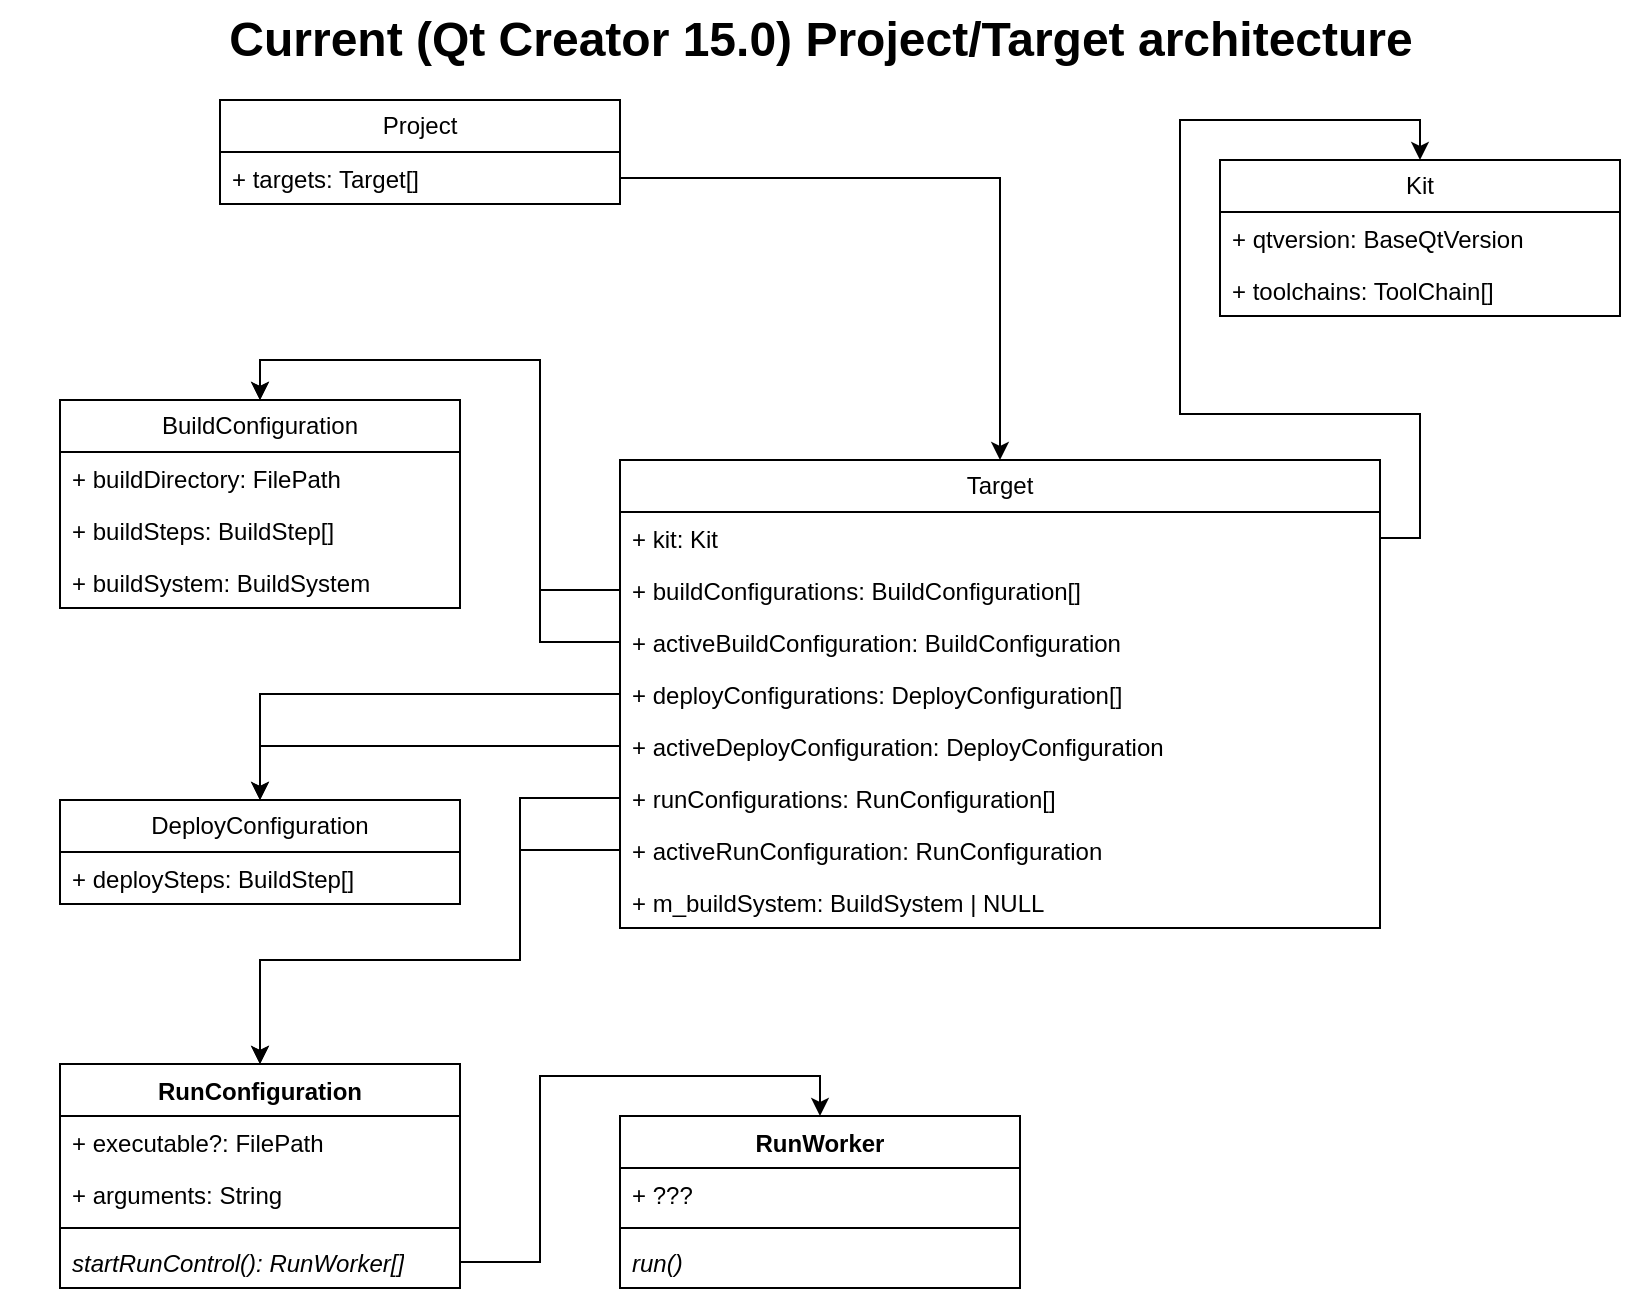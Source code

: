 <mxfile version="26.0.7">
  <diagram name="Page-1" id="dZCiaJe-z2yJ-_4LmDBX">
    <mxGraphModel dx="2901" dy="1121" grid="1" gridSize="10" guides="1" tooltips="1" connect="1" arrows="1" fold="1" page="1" pageScale="1" pageWidth="827" pageHeight="1169" math="0" shadow="0">
      <root>
        <mxCell id="0" />
        <mxCell id="1" parent="0" />
        <mxCell id="RRX-0_YOLqgGEz27wZm4-1" value="Project" style="swimlane;fontStyle=0;childLayout=stackLayout;horizontal=1;startSize=26;fillColor=none;horizontalStack=0;resizeParent=1;resizeParentMax=0;resizeLast=0;collapsible=1;marginBottom=0;whiteSpace=wrap;html=1;" vertex="1" parent="1">
          <mxGeometry x="-717" y="60" width="200" height="52" as="geometry" />
        </mxCell>
        <mxCell id="RRX-0_YOLqgGEz27wZm4-2" value="+ targets: Target[]" style="text;strokeColor=none;fillColor=none;align=left;verticalAlign=top;spacingLeft=4;spacingRight=4;overflow=hidden;rotatable=0;points=[[0,0.5],[1,0.5]];portConstraint=eastwest;whiteSpace=wrap;html=1;" vertex="1" parent="RRX-0_YOLqgGEz27wZm4-1">
          <mxGeometry y="26" width="200" height="26" as="geometry" />
        </mxCell>
        <mxCell id="RRX-0_YOLqgGEz27wZm4-3" value="Kit" style="swimlane;fontStyle=0;childLayout=stackLayout;horizontal=1;startSize=26;fillColor=none;horizontalStack=0;resizeParent=1;resizeParentMax=0;resizeLast=0;collapsible=1;marginBottom=0;whiteSpace=wrap;html=1;" vertex="1" parent="1">
          <mxGeometry x="-217" y="90" width="200" height="78" as="geometry" />
        </mxCell>
        <mxCell id="RRX-0_YOLqgGEz27wZm4-4" value="+ qtversion: BaseQtVersion" style="text;strokeColor=none;fillColor=none;align=left;verticalAlign=top;spacingLeft=4;spacingRight=4;overflow=hidden;rotatable=0;points=[[0,0.5],[1,0.5]];portConstraint=eastwest;whiteSpace=wrap;html=1;" vertex="1" parent="RRX-0_YOLqgGEz27wZm4-3">
          <mxGeometry y="26" width="200" height="26" as="geometry" />
        </mxCell>
        <mxCell id="RRX-0_YOLqgGEz27wZm4-5" value="+ toolchains: ToolChain[]" style="text;strokeColor=none;fillColor=none;align=left;verticalAlign=top;spacingLeft=4;spacingRight=4;overflow=hidden;rotatable=0;points=[[0,0.5],[1,0.5]];portConstraint=eastwest;whiteSpace=wrap;html=1;" vertex="1" parent="RRX-0_YOLqgGEz27wZm4-3">
          <mxGeometry y="52" width="200" height="26" as="geometry" />
        </mxCell>
        <mxCell id="RRX-0_YOLqgGEz27wZm4-6" value="Target" style="swimlane;fontStyle=0;childLayout=stackLayout;horizontal=1;startSize=26;fillColor=none;horizontalStack=0;resizeParent=1;resizeParentMax=0;resizeLast=0;collapsible=1;marginBottom=0;whiteSpace=wrap;html=1;" vertex="1" parent="1">
          <mxGeometry x="-517" y="240" width="380" height="234" as="geometry" />
        </mxCell>
        <mxCell id="RRX-0_YOLqgGEz27wZm4-7" value="+ kit: Kit" style="text;strokeColor=none;fillColor=none;align=left;verticalAlign=top;spacingLeft=4;spacingRight=4;overflow=hidden;rotatable=0;points=[[0,0.5],[1,0.5]];portConstraint=eastwest;whiteSpace=wrap;html=1;" vertex="1" parent="RRX-0_YOLqgGEz27wZm4-6">
          <mxGeometry y="26" width="380" height="26" as="geometry" />
        </mxCell>
        <mxCell id="RRX-0_YOLqgGEz27wZm4-8" value="+ buildConfigurations: BuildConfiguration[]" style="text;strokeColor=none;fillColor=none;align=left;verticalAlign=top;spacingLeft=4;spacingRight=4;overflow=hidden;rotatable=0;points=[[0,0.5],[1,0.5]];portConstraint=eastwest;whiteSpace=wrap;html=1;" vertex="1" parent="RRX-0_YOLqgGEz27wZm4-6">
          <mxGeometry y="52" width="380" height="26" as="geometry" />
        </mxCell>
        <mxCell id="RRX-0_YOLqgGEz27wZm4-9" value="+ activeBuildConfiguration: BuildConfiguration" style="text;strokeColor=none;fillColor=none;align=left;verticalAlign=top;spacingLeft=4;spacingRight=4;overflow=hidden;rotatable=0;points=[[0,0.5],[1,0.5]];portConstraint=eastwest;whiteSpace=wrap;html=1;" vertex="1" parent="RRX-0_YOLqgGEz27wZm4-6">
          <mxGeometry y="78" width="380" height="26" as="geometry" />
        </mxCell>
        <mxCell id="RRX-0_YOLqgGEz27wZm4-10" value="+ deployConfigurations: DeployConfiguration[]" style="text;strokeColor=none;fillColor=none;align=left;verticalAlign=top;spacingLeft=4;spacingRight=4;overflow=hidden;rotatable=0;points=[[0,0.5],[1,0.5]];portConstraint=eastwest;whiteSpace=wrap;html=1;" vertex="1" parent="RRX-0_YOLqgGEz27wZm4-6">
          <mxGeometry y="104" width="380" height="26" as="geometry" />
        </mxCell>
        <mxCell id="RRX-0_YOLqgGEz27wZm4-11" value="+ activeDeployConfiguration: DeployConfiguration" style="text;strokeColor=none;fillColor=none;align=left;verticalAlign=top;spacingLeft=4;spacingRight=4;overflow=hidden;rotatable=0;points=[[0,0.5],[1,0.5]];portConstraint=eastwest;whiteSpace=wrap;html=1;" vertex="1" parent="RRX-0_YOLqgGEz27wZm4-6">
          <mxGeometry y="130" width="380" height="26" as="geometry" />
        </mxCell>
        <mxCell id="RRX-0_YOLqgGEz27wZm4-12" value="+ runConfigurations: RunConfiguration[]" style="text;strokeColor=none;fillColor=none;align=left;verticalAlign=top;spacingLeft=4;spacingRight=4;overflow=hidden;rotatable=0;points=[[0,0.5],[1,0.5]];portConstraint=eastwest;whiteSpace=wrap;html=1;" vertex="1" parent="RRX-0_YOLqgGEz27wZm4-6">
          <mxGeometry y="156" width="380" height="26" as="geometry" />
        </mxCell>
        <mxCell id="RRX-0_YOLqgGEz27wZm4-13" value="&lt;div&gt;+ activeRunConfiguration: RunConfiguration&lt;/div&gt;" style="text;strokeColor=none;fillColor=none;align=left;verticalAlign=top;spacingLeft=4;spacingRight=4;overflow=hidden;rotatable=0;points=[[0,0.5],[1,0.5]];portConstraint=eastwest;whiteSpace=wrap;html=1;" vertex="1" parent="RRX-0_YOLqgGEz27wZm4-6">
          <mxGeometry y="182" width="380" height="26" as="geometry" />
        </mxCell>
        <mxCell id="RRX-0_YOLqgGEz27wZm4-14" value="&lt;div&gt;+ m_buildSystem: BuildSystem | NULL&lt;/div&gt;" style="text;strokeColor=none;fillColor=none;align=left;verticalAlign=top;spacingLeft=4;spacingRight=4;overflow=hidden;rotatable=0;points=[[0,0.5],[1,0.5]];portConstraint=eastwest;whiteSpace=wrap;html=1;" vertex="1" parent="RRX-0_YOLqgGEz27wZm4-6">
          <mxGeometry y="208" width="380" height="26" as="geometry" />
        </mxCell>
        <mxCell id="RRX-0_YOLqgGEz27wZm4-15" style="edgeStyle=orthogonalEdgeStyle;rounded=0;orthogonalLoop=1;jettySize=auto;html=1;exitX=1;exitY=0.5;exitDx=0;exitDy=0;" edge="1" parent="1" source="RRX-0_YOLqgGEz27wZm4-2" target="RRX-0_YOLqgGEz27wZm4-6">
          <mxGeometry relative="1" as="geometry" />
        </mxCell>
        <mxCell id="RRX-0_YOLqgGEz27wZm4-16" style="edgeStyle=orthogonalEdgeStyle;rounded=0;orthogonalLoop=1;jettySize=auto;html=1;exitX=1;exitY=0.5;exitDx=0;exitDy=0;entryX=0.5;entryY=0;entryDx=0;entryDy=0;" edge="1" parent="1" source="RRX-0_YOLqgGEz27wZm4-7" target="RRX-0_YOLqgGEz27wZm4-3">
          <mxGeometry relative="1" as="geometry" />
        </mxCell>
        <mxCell id="RRX-0_YOLqgGEz27wZm4-17" value="BuildConfiguration" style="swimlane;fontStyle=0;childLayout=stackLayout;horizontal=1;startSize=26;fillColor=none;horizontalStack=0;resizeParent=1;resizeParentMax=0;resizeLast=0;collapsible=1;marginBottom=0;whiteSpace=wrap;html=1;" vertex="1" parent="1">
          <mxGeometry x="-797" y="210" width="200" height="104" as="geometry" />
        </mxCell>
        <mxCell id="RRX-0_YOLqgGEz27wZm4-18" value="+ buildDirectory: FilePath" style="text;strokeColor=none;fillColor=none;align=left;verticalAlign=top;spacingLeft=4;spacingRight=4;overflow=hidden;rotatable=0;points=[[0,0.5],[1,0.5]];portConstraint=eastwest;whiteSpace=wrap;html=1;" vertex="1" parent="RRX-0_YOLqgGEz27wZm4-17">
          <mxGeometry y="26" width="200" height="26" as="geometry" />
        </mxCell>
        <mxCell id="RRX-0_YOLqgGEz27wZm4-19" value="+ buildSteps: BuildStep[]" style="text;strokeColor=none;fillColor=none;align=left;verticalAlign=top;spacingLeft=4;spacingRight=4;overflow=hidden;rotatable=0;points=[[0,0.5],[1,0.5]];portConstraint=eastwest;whiteSpace=wrap;html=1;" vertex="1" parent="RRX-0_YOLqgGEz27wZm4-17">
          <mxGeometry y="52" width="200" height="26" as="geometry" />
        </mxCell>
        <mxCell id="RRX-0_YOLqgGEz27wZm4-20" value="+ buildSystem: BuildSystem" style="text;strokeColor=none;fillColor=none;align=left;verticalAlign=top;spacingLeft=4;spacingRight=4;overflow=hidden;rotatable=0;points=[[0,0.5],[1,0.5]];portConstraint=eastwest;whiteSpace=wrap;html=1;" vertex="1" parent="RRX-0_YOLqgGEz27wZm4-17">
          <mxGeometry y="78" width="200" height="26" as="geometry" />
        </mxCell>
        <mxCell id="RRX-0_YOLqgGEz27wZm4-21" value="DeployConfiguration" style="swimlane;fontStyle=0;childLayout=stackLayout;horizontal=1;startSize=26;fillColor=none;horizontalStack=0;resizeParent=1;resizeParentMax=0;resizeLast=0;collapsible=1;marginBottom=0;whiteSpace=wrap;html=1;" vertex="1" parent="1">
          <mxGeometry x="-797" y="410" width="200" height="52" as="geometry" />
        </mxCell>
        <mxCell id="RRX-0_YOLqgGEz27wZm4-22" value="+ deploySteps: BuildStep[]" style="text;strokeColor=none;fillColor=none;align=left;verticalAlign=top;spacingLeft=4;spacingRight=4;overflow=hidden;rotatable=0;points=[[0,0.5],[1,0.5]];portConstraint=eastwest;whiteSpace=wrap;html=1;" vertex="1" parent="RRX-0_YOLqgGEz27wZm4-21">
          <mxGeometry y="26" width="200" height="26" as="geometry" />
        </mxCell>
        <mxCell id="RRX-0_YOLqgGEz27wZm4-23" value="RunConfiguration" style="swimlane;fontStyle=1;align=center;verticalAlign=top;childLayout=stackLayout;horizontal=1;startSize=26;horizontalStack=0;resizeParent=1;resizeParentMax=0;resizeLast=0;collapsible=1;marginBottom=0;whiteSpace=wrap;html=1;" vertex="1" parent="1">
          <mxGeometry x="-797" y="542" width="200" height="112" as="geometry" />
        </mxCell>
        <mxCell id="RRX-0_YOLqgGEz27wZm4-24" value="+ executable?: FilePath" style="text;strokeColor=none;fillColor=none;align=left;verticalAlign=top;spacingLeft=4;spacingRight=4;overflow=hidden;rotatable=0;points=[[0,0.5],[1,0.5]];portConstraint=eastwest;whiteSpace=wrap;html=1;" vertex="1" parent="RRX-0_YOLqgGEz27wZm4-23">
          <mxGeometry y="26" width="200" height="26" as="geometry" />
        </mxCell>
        <mxCell id="RRX-0_YOLqgGEz27wZm4-25" value="+ arguments: String" style="text;strokeColor=none;fillColor=none;align=left;verticalAlign=top;spacingLeft=4;spacingRight=4;overflow=hidden;rotatable=0;points=[[0,0.5],[1,0.5]];portConstraint=eastwest;whiteSpace=wrap;html=1;" vertex="1" parent="RRX-0_YOLqgGEz27wZm4-23">
          <mxGeometry y="52" width="200" height="26" as="geometry" />
        </mxCell>
        <mxCell id="RRX-0_YOLqgGEz27wZm4-26" value="" style="line;strokeWidth=1;fillColor=none;align=left;verticalAlign=middle;spacingTop=-1;spacingLeft=3;spacingRight=3;rotatable=0;labelPosition=right;points=[];portConstraint=eastwest;strokeColor=inherit;" vertex="1" parent="RRX-0_YOLqgGEz27wZm4-23">
          <mxGeometry y="78" width="200" height="8" as="geometry" />
        </mxCell>
        <mxCell id="RRX-0_YOLqgGEz27wZm4-27" value="startRunControl(): RunWorker[]" style="text;strokeColor=none;fillColor=none;align=left;verticalAlign=top;spacingLeft=4;spacingRight=4;overflow=hidden;rotatable=0;points=[[0,0.5],[1,0.5]];portConstraint=eastwest;whiteSpace=wrap;html=1;fontStyle=2" vertex="1" parent="RRX-0_YOLqgGEz27wZm4-23">
          <mxGeometry y="86" width="200" height="26" as="geometry" />
        </mxCell>
        <mxCell id="RRX-0_YOLqgGEz27wZm4-28" style="edgeStyle=orthogonalEdgeStyle;rounded=0;orthogonalLoop=1;jettySize=auto;html=1;exitX=0;exitY=0.5;exitDx=0;exitDy=0;entryX=0.5;entryY=0;entryDx=0;entryDy=0;" edge="1" parent="1" source="RRX-0_YOLqgGEz27wZm4-8" target="RRX-0_YOLqgGEz27wZm4-17">
          <mxGeometry relative="1" as="geometry" />
        </mxCell>
        <mxCell id="RRX-0_YOLqgGEz27wZm4-29" style="edgeStyle=orthogonalEdgeStyle;rounded=0;orthogonalLoop=1;jettySize=auto;html=1;exitX=0;exitY=0.5;exitDx=0;exitDy=0;entryX=0.5;entryY=0;entryDx=0;entryDy=0;" edge="1" parent="1" source="RRX-0_YOLqgGEz27wZm4-9" target="RRX-0_YOLqgGEz27wZm4-17">
          <mxGeometry relative="1" as="geometry" />
        </mxCell>
        <mxCell id="RRX-0_YOLqgGEz27wZm4-30" style="edgeStyle=orthogonalEdgeStyle;rounded=0;orthogonalLoop=1;jettySize=auto;html=1;exitX=0;exitY=0.5;exitDx=0;exitDy=0;entryX=0.5;entryY=0;entryDx=0;entryDy=0;" edge="1" parent="1" source="RRX-0_YOLqgGEz27wZm4-10" target="RRX-0_YOLqgGEz27wZm4-21">
          <mxGeometry relative="1" as="geometry" />
        </mxCell>
        <mxCell id="RRX-0_YOLqgGEz27wZm4-31" style="edgeStyle=orthogonalEdgeStyle;rounded=0;orthogonalLoop=1;jettySize=auto;html=1;exitX=0;exitY=0.5;exitDx=0;exitDy=0;entryX=0.5;entryY=0;entryDx=0;entryDy=0;" edge="1" parent="1" source="RRX-0_YOLqgGEz27wZm4-11" target="RRX-0_YOLqgGEz27wZm4-21">
          <mxGeometry relative="1" as="geometry" />
        </mxCell>
        <mxCell id="RRX-0_YOLqgGEz27wZm4-32" style="edgeStyle=orthogonalEdgeStyle;rounded=0;orthogonalLoop=1;jettySize=auto;html=1;exitX=0;exitY=0.5;exitDx=0;exitDy=0;entryX=0.5;entryY=0;entryDx=0;entryDy=0;" edge="1" parent="1" source="RRX-0_YOLqgGEz27wZm4-12" target="RRX-0_YOLqgGEz27wZm4-23">
          <mxGeometry relative="1" as="geometry">
            <Array as="points">
              <mxPoint x="-567" y="409" />
              <mxPoint x="-567" y="490" />
              <mxPoint x="-697" y="490" />
            </Array>
          </mxGeometry>
        </mxCell>
        <mxCell id="RRX-0_YOLqgGEz27wZm4-33" style="edgeStyle=orthogonalEdgeStyle;rounded=0;orthogonalLoop=1;jettySize=auto;html=1;exitX=0;exitY=0.5;exitDx=0;exitDy=0;entryX=0.5;entryY=0;entryDx=0;entryDy=0;" edge="1" parent="1" source="RRX-0_YOLqgGEz27wZm4-13" target="RRX-0_YOLqgGEz27wZm4-23">
          <mxGeometry relative="1" as="geometry">
            <Array as="points">
              <mxPoint x="-567" y="435" />
              <mxPoint x="-567" y="490" />
              <mxPoint x="-697" y="490" />
            </Array>
          </mxGeometry>
        </mxCell>
        <mxCell id="RRX-0_YOLqgGEz27wZm4-34" value="RunWorker" style="swimlane;fontStyle=1;align=center;verticalAlign=top;childLayout=stackLayout;horizontal=1;startSize=26;horizontalStack=0;resizeParent=1;resizeParentMax=0;resizeLast=0;collapsible=1;marginBottom=0;whiteSpace=wrap;html=1;" vertex="1" parent="1">
          <mxGeometry x="-517" y="568" width="200" height="86" as="geometry" />
        </mxCell>
        <mxCell id="RRX-0_YOLqgGEz27wZm4-35" value="+ ???" style="text;strokeColor=none;fillColor=none;align=left;verticalAlign=top;spacingLeft=4;spacingRight=4;overflow=hidden;rotatable=0;points=[[0,0.5],[1,0.5]];portConstraint=eastwest;whiteSpace=wrap;html=1;" vertex="1" parent="RRX-0_YOLqgGEz27wZm4-34">
          <mxGeometry y="26" width="200" height="26" as="geometry" />
        </mxCell>
        <mxCell id="RRX-0_YOLqgGEz27wZm4-36" value="" style="line;strokeWidth=1;fillColor=none;align=left;verticalAlign=middle;spacingTop=-1;spacingLeft=3;spacingRight=3;rotatable=0;labelPosition=right;points=[];portConstraint=eastwest;strokeColor=inherit;" vertex="1" parent="RRX-0_YOLqgGEz27wZm4-34">
          <mxGeometry y="52" width="200" height="8" as="geometry" />
        </mxCell>
        <mxCell id="RRX-0_YOLqgGEz27wZm4-37" value="run()" style="text;strokeColor=none;fillColor=none;align=left;verticalAlign=top;spacingLeft=4;spacingRight=4;overflow=hidden;rotatable=0;points=[[0,0.5],[1,0.5]];portConstraint=eastwest;whiteSpace=wrap;html=1;fontStyle=2" vertex="1" parent="RRX-0_YOLqgGEz27wZm4-34">
          <mxGeometry y="60" width="200" height="26" as="geometry" />
        </mxCell>
        <mxCell id="RRX-0_YOLqgGEz27wZm4-38" style="edgeStyle=orthogonalEdgeStyle;rounded=0;orthogonalLoop=1;jettySize=auto;html=1;exitX=1;exitY=0.5;exitDx=0;exitDy=0;entryX=0.5;entryY=0;entryDx=0;entryDy=0;" edge="1" parent="1" source="RRX-0_YOLqgGEz27wZm4-27" target="RRX-0_YOLqgGEz27wZm4-34">
          <mxGeometry relative="1" as="geometry" />
        </mxCell>
        <mxCell id="RRX-0_YOLqgGEz27wZm4-39" value="Current (Qt Creator 15.0) Project/Target architecture" style="text;strokeColor=none;fillColor=none;html=1;fontSize=24;fontStyle=1;verticalAlign=middle;align=center;" vertex="1" parent="1">
          <mxGeometry x="-827" y="10" width="820" height="40" as="geometry" />
        </mxCell>
      </root>
    </mxGraphModel>
  </diagram>
</mxfile>
